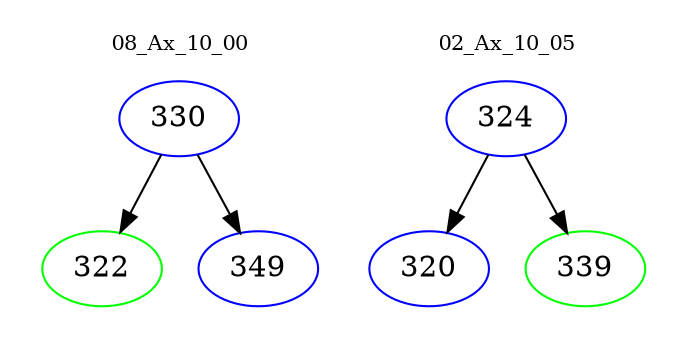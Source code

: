 digraph{
subgraph cluster_0 {
color = white
label = "08_Ax_10_00";
fontsize=10;
T0_330 [label="330", color="blue"]
T0_330 -> T0_322 [color="black"]
T0_322 [label="322", color="green"]
T0_330 -> T0_349 [color="black"]
T0_349 [label="349", color="blue"]
}
subgraph cluster_1 {
color = white
label = "02_Ax_10_05";
fontsize=10;
T1_324 [label="324", color="blue"]
T1_324 -> T1_320 [color="black"]
T1_320 [label="320", color="blue"]
T1_324 -> T1_339 [color="black"]
T1_339 [label="339", color="green"]
}
}
